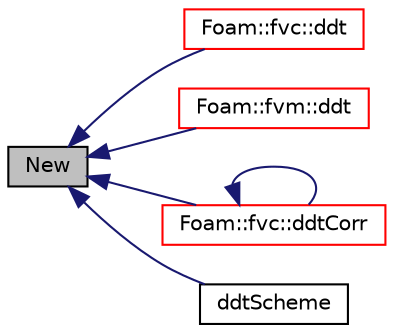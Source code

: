 digraph "New"
{
  bgcolor="transparent";
  edge [fontname="Helvetica",fontsize="10",labelfontname="Helvetica",labelfontsize="10"];
  node [fontname="Helvetica",fontsize="10",shape=record];
  rankdir="LR";
  Node118 [label="New",height=0.2,width=0.4,color="black", fillcolor="grey75", style="filled", fontcolor="black"];
  Node118 -> Node119 [dir="back",color="midnightblue",fontsize="10",style="solid",fontname="Helvetica"];
  Node119 [label="Foam::fvc::ddt",height=0.2,width=0.4,color="red",URL="$a21861.html#a5dc871206ab86042756c8ccfdc5797ad"];
  Node118 -> Node2007 [dir="back",color="midnightblue",fontsize="10",style="solid",fontname="Helvetica"];
  Node2007 [label="Foam::fvm::ddt",height=0.2,width=0.4,color="red",URL="$a21862.html#a2d88eca98ab69b84af7ddb96e35f5a44"];
  Node118 -> Node2013 [dir="back",color="midnightblue",fontsize="10",style="solid",fontname="Helvetica"];
  Node2013 [label="Foam::fvc::ddtCorr",height=0.2,width=0.4,color="red",URL="$a21861.html#ab4a742e2e6e8879266e3f00e6d8e0db7"];
  Node2013 -> Node2013 [dir="back",color="midnightblue",fontsize="10",style="solid",fontname="Helvetica"];
  Node118 -> Node2018 [dir="back",color="midnightblue",fontsize="10",style="solid",fontname="Helvetica"];
  Node2018 [label="ddtScheme",height=0.2,width=0.4,color="black",URL="$a23301.html#a07d6823d75dea4cb949db15bd262ccf9",tooltip="Construct from mesh and Istream. "];
}
